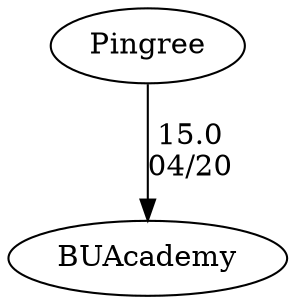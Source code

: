 digraph boys2foursPingree {Pingree [URL="boys2foursPingreePingree.html"];BUAcademy [URL="boys2foursPingreeBUAcademy.html"];Pingree -> BUAcademy[label="15.0
04/20", weight="85", tooltip="NEIRA Boys Fours,Pingree School, Boston University Academy			
Distance: 1500 meters
None", URL="https://www.row2k.com/results/resultspage.cfm?UID=23CC2067AD3F4FF2DCAAB53A534BC81E&cat=1", random="random"]}